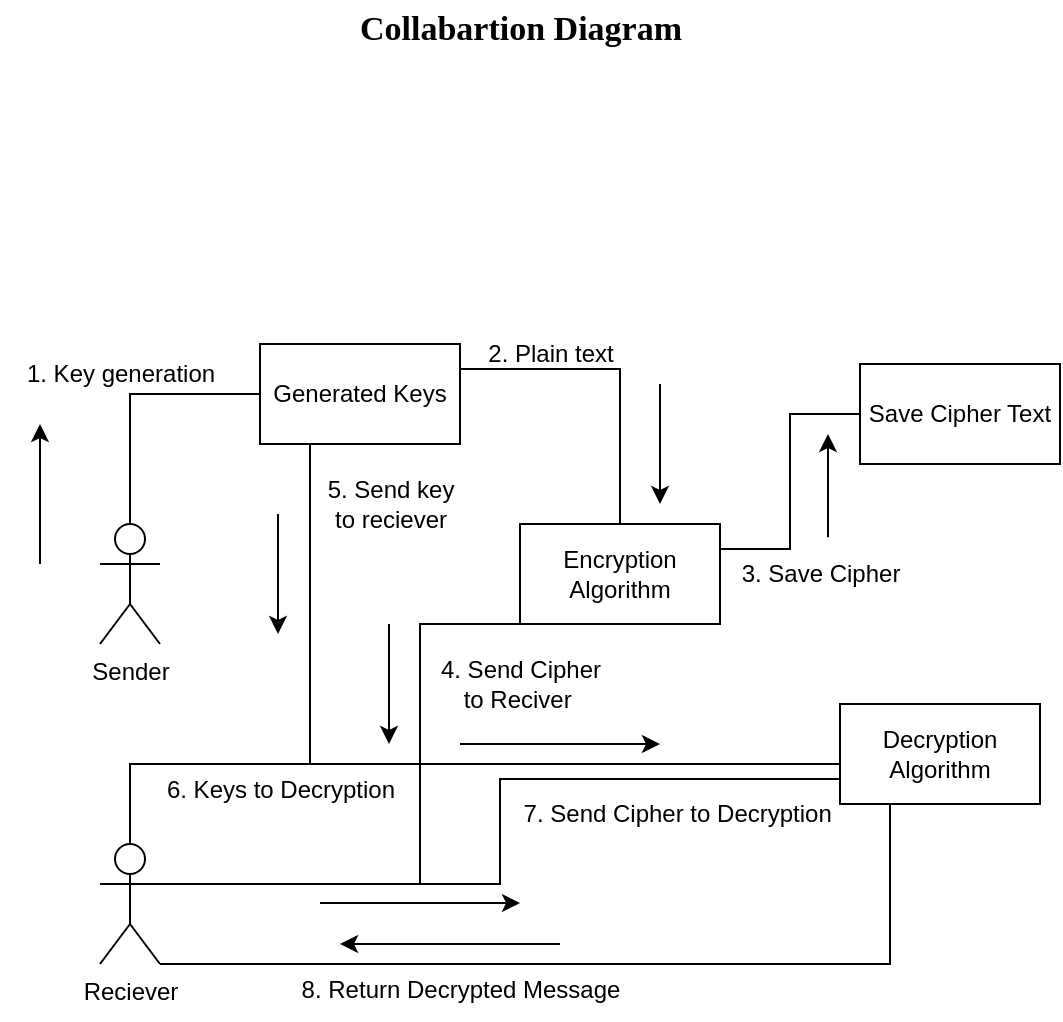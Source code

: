 <mxfile version="24.4.0" type="device">
  <diagram name="Page-1" id="Wrp3O0t1ZYl95tRPoY7Z">
    <mxGraphModel dx="829" dy="510" grid="1" gridSize="10" guides="1" tooltips="1" connect="1" arrows="1" fold="1" page="1" pageScale="1" pageWidth="850" pageHeight="1100" math="0" shadow="0">
      <root>
        <mxCell id="0" />
        <mxCell id="1" parent="0" />
        <mxCell id="RcuFGWzE0_A0IhAunwM4-7" style="edgeStyle=orthogonalEdgeStyle;rounded=0;orthogonalLoop=1;jettySize=auto;html=1;exitX=0.5;exitY=0;exitDx=0;exitDy=0;exitPerimeter=0;entryX=0;entryY=0.5;entryDx=0;entryDy=0;endArrow=none;endFill=0;" edge="1" parent="1" source="RcuFGWzE0_A0IhAunwM4-1" target="RcuFGWzE0_A0IhAunwM4-2">
          <mxGeometry relative="1" as="geometry" />
        </mxCell>
        <mxCell id="RcuFGWzE0_A0IhAunwM4-1" value="Sender" style="shape=umlActor;verticalLabelPosition=bottom;verticalAlign=top;html=1;outlineConnect=0;" vertex="1" parent="1">
          <mxGeometry x="210" y="302" width="30" height="60" as="geometry" />
        </mxCell>
        <mxCell id="RcuFGWzE0_A0IhAunwM4-8" style="edgeStyle=orthogonalEdgeStyle;rounded=0;orthogonalLoop=1;jettySize=auto;html=1;exitX=0.25;exitY=1;exitDx=0;exitDy=0;endArrow=none;endFill=0;" edge="1" parent="1" source="RcuFGWzE0_A0IhAunwM4-2" target="RcuFGWzE0_A0IhAunwM4-6">
          <mxGeometry relative="1" as="geometry">
            <Array as="points">
              <mxPoint x="315" y="422" />
              <mxPoint x="225" y="422" />
            </Array>
          </mxGeometry>
        </mxCell>
        <mxCell id="RcuFGWzE0_A0IhAunwM4-9" style="edgeStyle=orthogonalEdgeStyle;rounded=0;orthogonalLoop=1;jettySize=auto;html=1;exitX=1;exitY=0.25;exitDx=0;exitDy=0;entryX=0.5;entryY=0;entryDx=0;entryDy=0;endArrow=none;endFill=0;" edge="1" parent="1" source="RcuFGWzE0_A0IhAunwM4-2" target="RcuFGWzE0_A0IhAunwM4-3">
          <mxGeometry relative="1" as="geometry" />
        </mxCell>
        <mxCell id="RcuFGWzE0_A0IhAunwM4-2" value="Generated Keys" style="rounded=0;whiteSpace=wrap;html=1;" vertex="1" parent="1">
          <mxGeometry x="290" y="212" width="100" height="50" as="geometry" />
        </mxCell>
        <mxCell id="RcuFGWzE0_A0IhAunwM4-10" style="edgeStyle=orthogonalEdgeStyle;rounded=0;orthogonalLoop=1;jettySize=auto;html=1;exitX=1;exitY=0.25;exitDx=0;exitDy=0;entryX=0;entryY=0.5;entryDx=0;entryDy=0;endArrow=none;endFill=0;" edge="1" parent="1" source="RcuFGWzE0_A0IhAunwM4-3" target="RcuFGWzE0_A0IhAunwM4-4">
          <mxGeometry relative="1" as="geometry" />
        </mxCell>
        <mxCell id="RcuFGWzE0_A0IhAunwM4-3" value="Encryption Algorithm" style="rounded=0;whiteSpace=wrap;html=1;" vertex="1" parent="1">
          <mxGeometry x="420" y="302" width="100" height="50" as="geometry" />
        </mxCell>
        <mxCell id="RcuFGWzE0_A0IhAunwM4-4" value="Save Cipher Text" style="rounded=0;whiteSpace=wrap;html=1;" vertex="1" parent="1">
          <mxGeometry x="590" y="222" width="100" height="50" as="geometry" />
        </mxCell>
        <mxCell id="RcuFGWzE0_A0IhAunwM4-5" value="Decryption Algorithm" style="rounded=0;whiteSpace=wrap;html=1;" vertex="1" parent="1">
          <mxGeometry x="580" y="392" width="100" height="50" as="geometry" />
        </mxCell>
        <mxCell id="RcuFGWzE0_A0IhAunwM4-13" style="edgeStyle=orthogonalEdgeStyle;rounded=0;orthogonalLoop=1;jettySize=auto;html=1;exitX=1;exitY=0.333;exitDx=0;exitDy=0;exitPerimeter=0;entryX=0;entryY=0.75;entryDx=0;entryDy=0;endArrow=none;endFill=0;" edge="1" parent="1" source="RcuFGWzE0_A0IhAunwM4-6" target="RcuFGWzE0_A0IhAunwM4-5">
          <mxGeometry relative="1" as="geometry">
            <Array as="points">
              <mxPoint x="410" y="482" />
              <mxPoint x="410" y="430" />
            </Array>
          </mxGeometry>
        </mxCell>
        <mxCell id="RcuFGWzE0_A0IhAunwM4-14" style="edgeStyle=orthogonalEdgeStyle;rounded=0;orthogonalLoop=1;jettySize=auto;html=1;exitX=0.5;exitY=0;exitDx=0;exitDy=0;exitPerimeter=0;entryX=0;entryY=0.25;entryDx=0;entryDy=0;endArrow=none;endFill=0;" edge="1" parent="1" source="RcuFGWzE0_A0IhAunwM4-6" target="RcuFGWzE0_A0IhAunwM4-5">
          <mxGeometry relative="1" as="geometry">
            <Array as="points">
              <mxPoint x="225" y="422" />
              <mxPoint x="580" y="422" />
            </Array>
          </mxGeometry>
        </mxCell>
        <mxCell id="RcuFGWzE0_A0IhAunwM4-6" value="Reciever" style="shape=umlActor;verticalLabelPosition=bottom;verticalAlign=top;html=1;outlineConnect=0;" vertex="1" parent="1">
          <mxGeometry x="210" y="462" width="30" height="60" as="geometry" />
        </mxCell>
        <mxCell id="RcuFGWzE0_A0IhAunwM4-12" style="edgeStyle=orthogonalEdgeStyle;rounded=0;orthogonalLoop=1;jettySize=auto;html=1;exitX=0.25;exitY=1;exitDx=0;exitDy=0;entryX=1;entryY=0.333;entryDx=0;entryDy=0;entryPerimeter=0;endArrow=none;endFill=0;" edge="1" parent="1" source="RcuFGWzE0_A0IhAunwM4-3" target="RcuFGWzE0_A0IhAunwM4-6">
          <mxGeometry relative="1" as="geometry">
            <Array as="points">
              <mxPoint x="370" y="352" />
              <mxPoint x="370" y="482" />
            </Array>
          </mxGeometry>
        </mxCell>
        <mxCell id="RcuFGWzE0_A0IhAunwM4-15" value="1. Key generation" style="text;html=1;align=center;verticalAlign=middle;resizable=0;points=[];autosize=1;strokeColor=none;fillColor=none;" vertex="1" parent="1">
          <mxGeometry x="160" y="212" width="120" height="30" as="geometry" />
        </mxCell>
        <mxCell id="RcuFGWzE0_A0IhAunwM4-17" value="2. Plain text" style="text;html=1;align=center;verticalAlign=middle;resizable=0;points=[];autosize=1;strokeColor=none;fillColor=none;" vertex="1" parent="1">
          <mxGeometry x="390" y="202" width="90" height="30" as="geometry" />
        </mxCell>
        <mxCell id="RcuFGWzE0_A0IhAunwM4-18" value="3. Save Cipher" style="text;html=1;align=center;verticalAlign=middle;resizable=0;points=[];autosize=1;strokeColor=none;fillColor=none;" vertex="1" parent="1">
          <mxGeometry x="520" y="312" width="100" height="30" as="geometry" />
        </mxCell>
        <mxCell id="RcuFGWzE0_A0IhAunwM4-19" value="4. Send Cipher&lt;div&gt;to Reciver&amp;nbsp;&lt;/div&gt;" style="text;html=1;align=center;verticalAlign=middle;resizable=0;points=[];autosize=1;strokeColor=none;fillColor=none;" vertex="1" parent="1">
          <mxGeometry x="370" y="362" width="100" height="40" as="geometry" />
        </mxCell>
        <mxCell id="RcuFGWzE0_A0IhAunwM4-20" value="5. Send key&lt;div&gt;to reciever&lt;/div&gt;" style="text;html=1;align=center;verticalAlign=middle;resizable=0;points=[];autosize=1;strokeColor=none;fillColor=none;" vertex="1" parent="1">
          <mxGeometry x="310" y="272" width="90" height="40" as="geometry" />
        </mxCell>
        <mxCell id="RcuFGWzE0_A0IhAunwM4-21" value="6. Keys to Decryption" style="text;html=1;align=center;verticalAlign=middle;resizable=0;points=[];autosize=1;strokeColor=none;fillColor=none;" vertex="1" parent="1">
          <mxGeometry x="230" y="420" width="140" height="30" as="geometry" />
        </mxCell>
        <mxCell id="RcuFGWzE0_A0IhAunwM4-22" value="7. Send Cipher to Decryption&amp;nbsp;" style="text;html=1;align=center;verticalAlign=middle;resizable=0;points=[];autosize=1;strokeColor=none;fillColor=none;" vertex="1" parent="1">
          <mxGeometry x="410" y="432" width="180" height="30" as="geometry" />
        </mxCell>
        <mxCell id="RcuFGWzE0_A0IhAunwM4-23" style="edgeStyle=orthogonalEdgeStyle;rounded=0;orthogonalLoop=1;jettySize=auto;html=1;exitX=0.25;exitY=1;exitDx=0;exitDy=0;entryX=1;entryY=1;entryDx=0;entryDy=0;entryPerimeter=0;endArrow=none;endFill=0;" edge="1" parent="1" source="RcuFGWzE0_A0IhAunwM4-5" target="RcuFGWzE0_A0IhAunwM4-6">
          <mxGeometry relative="1" as="geometry">
            <Array as="points">
              <mxPoint x="605" y="522" />
            </Array>
          </mxGeometry>
        </mxCell>
        <mxCell id="RcuFGWzE0_A0IhAunwM4-24" value="8. Return Decrypted Message" style="text;html=1;align=center;verticalAlign=middle;resizable=0;points=[];autosize=1;strokeColor=none;fillColor=none;" vertex="1" parent="1">
          <mxGeometry x="300" y="520" width="180" height="30" as="geometry" />
        </mxCell>
        <mxCell id="RcuFGWzE0_A0IhAunwM4-25" value="" style="endArrow=classic;html=1;rounded=0;" edge="1" parent="1">
          <mxGeometry width="50" height="50" relative="1" as="geometry">
            <mxPoint x="180" y="322" as="sourcePoint" />
            <mxPoint x="180" y="252" as="targetPoint" />
          </mxGeometry>
        </mxCell>
        <mxCell id="RcuFGWzE0_A0IhAunwM4-26" value="" style="endArrow=classic;html=1;rounded=0;" edge="1" parent="1">
          <mxGeometry width="50" height="50" relative="1" as="geometry">
            <mxPoint x="490" y="232" as="sourcePoint" />
            <mxPoint x="490" y="292" as="targetPoint" />
          </mxGeometry>
        </mxCell>
        <mxCell id="RcuFGWzE0_A0IhAunwM4-27" value="" style="endArrow=classic;html=1;rounded=0;exitX=0.54;exitY=-0.111;exitDx=0;exitDy=0;exitPerimeter=0;" edge="1" parent="1" source="RcuFGWzE0_A0IhAunwM4-18">
          <mxGeometry width="50" height="50" relative="1" as="geometry">
            <mxPoint x="570" y="322" as="sourcePoint" />
            <mxPoint x="574" y="257" as="targetPoint" />
          </mxGeometry>
        </mxCell>
        <mxCell id="RcuFGWzE0_A0IhAunwM4-28" value="" style="endArrow=classic;html=1;rounded=0;" edge="1" parent="1">
          <mxGeometry width="50" height="50" relative="1" as="geometry">
            <mxPoint x="354.5" y="352" as="sourcePoint" />
            <mxPoint x="354.5" y="412" as="targetPoint" />
          </mxGeometry>
        </mxCell>
        <mxCell id="RcuFGWzE0_A0IhAunwM4-29" value="" style="endArrow=classic;html=1;rounded=0;" edge="1" parent="1">
          <mxGeometry width="50" height="50" relative="1" as="geometry">
            <mxPoint x="299" y="297" as="sourcePoint" />
            <mxPoint x="299" y="357" as="targetPoint" />
          </mxGeometry>
        </mxCell>
        <mxCell id="RcuFGWzE0_A0IhAunwM4-30" value="" style="endArrow=classic;html=1;rounded=0;" edge="1" parent="1">
          <mxGeometry width="50" height="50" relative="1" as="geometry">
            <mxPoint x="390" y="412" as="sourcePoint" />
            <mxPoint x="490" y="412" as="targetPoint" />
          </mxGeometry>
        </mxCell>
        <mxCell id="RcuFGWzE0_A0IhAunwM4-31" value="" style="endArrow=classic;html=1;rounded=0;" edge="1" parent="1">
          <mxGeometry width="50" height="50" relative="1" as="geometry">
            <mxPoint x="320" y="491.5" as="sourcePoint" />
            <mxPoint x="420" y="491.5" as="targetPoint" />
          </mxGeometry>
        </mxCell>
        <mxCell id="RcuFGWzE0_A0IhAunwM4-32" value="" style="endArrow=classic;html=1;rounded=0;" edge="1" parent="1">
          <mxGeometry width="50" height="50" relative="1" as="geometry">
            <mxPoint x="440" y="512" as="sourcePoint" />
            <mxPoint x="330" y="512" as="targetPoint" />
          </mxGeometry>
        </mxCell>
        <mxCell id="RcuFGWzE0_A0IhAunwM4-33" value="&lt;font face=&quot;Times New Roman&quot; style=&quot;font-size: 17px;&quot;&gt;&lt;b&gt;Collabartion Diagram&lt;/b&gt;&lt;/font&gt;" style="text;html=1;align=center;verticalAlign=middle;resizable=0;points=[];autosize=1;strokeColor=none;fillColor=none;" vertex="1" parent="1">
          <mxGeometry x="330" y="40" width="180" height="30" as="geometry" />
        </mxCell>
      </root>
    </mxGraphModel>
  </diagram>
</mxfile>
